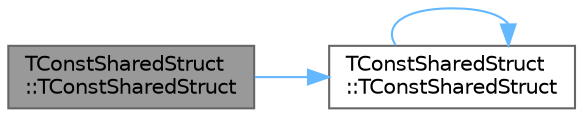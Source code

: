 digraph "TConstSharedStruct::TConstSharedStruct"
{
 // INTERACTIVE_SVG=YES
 // LATEX_PDF_SIZE
  bgcolor="transparent";
  edge [fontname=Helvetica,fontsize=10,labelfontname=Helvetica,labelfontsize=10];
  node [fontname=Helvetica,fontsize=10,shape=box,height=0.2,width=0.4];
  rankdir="LR";
  Node1 [id="Node000001",label="TConstSharedStruct\l::TConstSharedStruct",height=0.2,width=0.4,color="gray40", fillcolor="grey60", style="filled", fontcolor="black",tooltip=" "];
  Node1 -> Node2 [id="edge1_Node000001_Node000002",color="steelblue1",style="solid",tooltip=" "];
  Node2 [id="Node000002",label="TConstSharedStruct\l::TConstSharedStruct",height=0.2,width=0.4,color="grey40", fillcolor="white", style="filled",URL="$d5/d1e/structTConstSharedStruct.html#a0731e23e34981e99fe981088588ed188",tooltip=" "];
  Node2 -> Node2 [id="edge2_Node000002_Node000002",color="steelblue1",style="solid",tooltip=" "];
}
